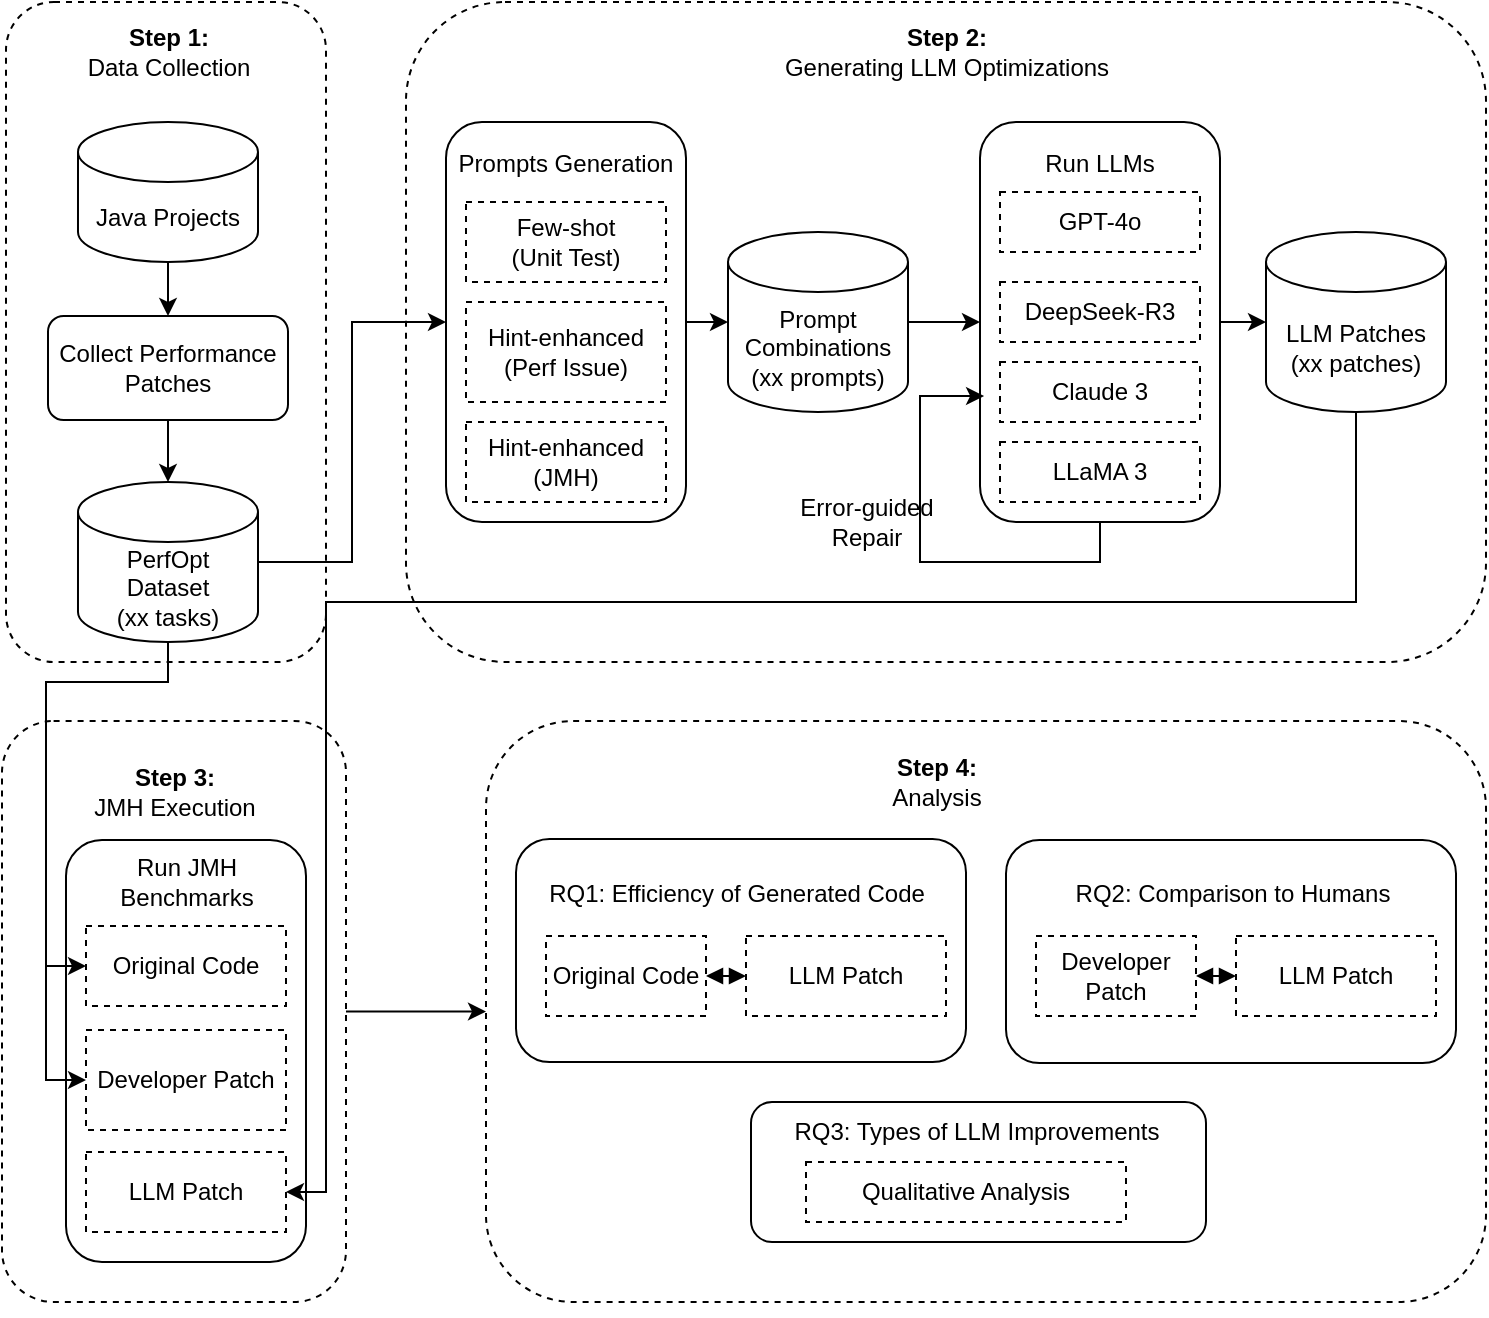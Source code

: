 <mxfile version="27.0.5">
  <diagram id="prtHgNgQTEPvFCAcTncT" name="Page-1">
    <mxGraphModel dx="1084" dy="738" grid="1" gridSize="10" guides="1" tooltips="1" connect="1" arrows="1" fold="1" page="1" pageScale="1" pageWidth="1654" pageHeight="1169" math="0" shadow="0">
      <root>
        <mxCell id="0" />
        <mxCell id="1" parent="0" />
        <mxCell id="1gjFQMWOfMvFAkVTUsUI-46" value="&lt;div&gt;&lt;br&gt;&lt;/div&gt;&lt;div&gt;&lt;br&gt;&lt;/div&gt;&lt;div&gt;&lt;br&gt;&lt;/div&gt;&lt;div&gt;&lt;br&gt;&lt;/div&gt;&lt;div&gt;&lt;br&gt;&lt;/div&gt;&lt;div&gt;&lt;br&gt;&lt;/div&gt;&lt;div&gt;&lt;br&gt;&lt;/div&gt;&lt;div&gt;&lt;br&gt;&lt;/div&gt;&lt;div&gt;&lt;br&gt;&lt;/div&gt;&lt;div&gt;&lt;br&gt;&lt;/div&gt;&lt;div&gt;&lt;br&gt;&lt;/div&gt;&lt;div&gt;&lt;br&gt;&lt;/div&gt;&lt;div&gt;&lt;br&gt;&lt;/div&gt;&lt;div&gt;&lt;br&gt;&lt;/div&gt;&lt;div&gt;&lt;br&gt;&lt;/div&gt;" style="rounded=1;whiteSpace=wrap;html=1;fontFamily=Helvetica;dashed=1;" vertex="1" parent="1">
          <mxGeometry x="260" y="529.5" width="500" height="290.5" as="geometry" />
        </mxCell>
        <mxCell id="1gjFQMWOfMvFAkVTUsUI-71" style="edgeStyle=orthogonalEdgeStyle;rounded=0;orthogonalLoop=1;jettySize=auto;html=1;exitX=1;exitY=0.5;exitDx=0;exitDy=0;" edge="1" parent="1" source="1gjFQMWOfMvFAkVTUsUI-41" target="1gjFQMWOfMvFAkVTUsUI-46">
          <mxGeometry relative="1" as="geometry" />
        </mxCell>
        <mxCell id="1gjFQMWOfMvFAkVTUsUI-41" value="&lt;div&gt;&lt;br&gt;&lt;/div&gt;&lt;div&gt;&lt;br&gt;&lt;/div&gt;&lt;div&gt;&lt;br&gt;&lt;/div&gt;&lt;div&gt;&lt;br&gt;&lt;/div&gt;&lt;div&gt;&lt;br&gt;&lt;/div&gt;&lt;div&gt;&lt;br&gt;&lt;/div&gt;&lt;div&gt;&lt;br&gt;&lt;/div&gt;&lt;div&gt;&lt;br&gt;&lt;/div&gt;&lt;div&gt;&lt;br&gt;&lt;/div&gt;&lt;div&gt;&lt;br&gt;&lt;/div&gt;&lt;div&gt;&lt;br&gt;&lt;/div&gt;&lt;div&gt;&lt;br&gt;&lt;/div&gt;&lt;div&gt;&lt;br&gt;&lt;/div&gt;&lt;div&gt;&lt;br&gt;&lt;/div&gt;&lt;div&gt;&lt;br&gt;&lt;/div&gt;" style="rounded=1;whiteSpace=wrap;html=1;fontFamily=Helvetica;dashed=1;" vertex="1" parent="1">
          <mxGeometry x="18" y="529.5" width="172" height="290.5" as="geometry" />
        </mxCell>
        <mxCell id="1gjFQMWOfMvFAkVTUsUI-27" value="&lt;div&gt;&lt;br&gt;&lt;/div&gt;&lt;div&gt;&lt;br&gt;&lt;/div&gt;&lt;div&gt;&lt;br&gt;&lt;/div&gt;&lt;div&gt;&lt;br&gt;&lt;/div&gt;&lt;div&gt;&lt;br&gt;&lt;/div&gt;&lt;div&gt;&lt;br&gt;&lt;/div&gt;&lt;div&gt;&lt;br&gt;&lt;/div&gt;&lt;div&gt;&lt;br&gt;&lt;/div&gt;&lt;div&gt;&lt;br&gt;&lt;/div&gt;&lt;div&gt;&lt;br&gt;&lt;/div&gt;" style="rounded=1;whiteSpace=wrap;html=1;fontFamily=Helvetica;movable=1;resizable=1;rotatable=1;deletable=1;editable=1;locked=0;connectable=1;" vertex="1" parent="1">
          <mxGeometry x="50" y="589" width="120" height="211" as="geometry" />
        </mxCell>
        <mxCell id="1gjFQMWOfMvFAkVTUsUI-7" value="&lt;div&gt;&lt;br&gt;&lt;/div&gt;&lt;div&gt;&lt;br&gt;&lt;/div&gt;&lt;div&gt;&lt;br&gt;&lt;/div&gt;&lt;div&gt;&lt;br&gt;&lt;/div&gt;&lt;div&gt;&lt;br&gt;&lt;/div&gt;&lt;div&gt;&lt;br&gt;&lt;/div&gt;&lt;div&gt;&lt;br&gt;&lt;/div&gt;&lt;div&gt;&lt;br&gt;&lt;/div&gt;&lt;div&gt;&lt;br&gt;&lt;/div&gt;&lt;div&gt;&lt;br&gt;&lt;/div&gt;&lt;div&gt;&lt;br&gt;&lt;/div&gt;&lt;div&gt;&lt;br&gt;&lt;/div&gt;&lt;div&gt;&lt;br&gt;&lt;/div&gt;&lt;div&gt;&lt;br&gt;&lt;/div&gt;&lt;div&gt;&lt;br&gt;&lt;/div&gt;" style="rounded=1;whiteSpace=wrap;html=1;fontFamily=Helvetica;dashed=1;" vertex="1" parent="1">
          <mxGeometry x="220" y="170" width="540" height="330" as="geometry" />
        </mxCell>
        <mxCell id="1gjFQMWOfMvFAkVTUsUI-3" value="&lt;div&gt;&lt;br&gt;&lt;/div&gt;&lt;div&gt;&lt;br&gt;&lt;/div&gt;&lt;div&gt;&lt;br&gt;&lt;/div&gt;&lt;div&gt;&lt;br&gt;&lt;/div&gt;&lt;div&gt;&lt;br&gt;&lt;/div&gt;&lt;div&gt;&lt;br&gt;&lt;/div&gt;&lt;div&gt;&lt;br&gt;&lt;/div&gt;&lt;div&gt;&lt;br&gt;&lt;/div&gt;&lt;div&gt;&lt;br&gt;&lt;/div&gt;&lt;div&gt;&lt;br&gt;&lt;/div&gt;&lt;div&gt;&lt;br&gt;&lt;/div&gt;&lt;div&gt;&lt;br&gt;&lt;/div&gt;&lt;div&gt;&lt;br&gt;&lt;/div&gt;&lt;div&gt;&lt;br&gt;&lt;/div&gt;&lt;div&gt;&lt;br&gt;&lt;/div&gt;" style="rounded=1;whiteSpace=wrap;html=1;fontFamily=Helvetica;dashed=1;" vertex="1" parent="1">
          <mxGeometry x="20" y="170" width="160" height="330" as="geometry" />
        </mxCell>
        <mxCell id="zAK88xkyq2ZjwmS9hykI-196" style="edgeStyle=orthogonalEdgeStyle;rounded=0;orthogonalLoop=1;jettySize=auto;html=1;exitX=0.5;exitY=1;exitDx=0;exitDy=0;exitPerimeter=0;entryX=0.5;entryY=0;entryDx=0;entryDy=0;" parent="1" source="zAK88xkyq2ZjwmS9hykI-3" target="zAK88xkyq2ZjwmS9hykI-158" edge="1">
          <mxGeometry relative="1" as="geometry" />
        </mxCell>
        <mxCell id="zAK88xkyq2ZjwmS9hykI-3" value="Java Projects" style="shape=cylinder3;whiteSpace=wrap;html=1;boundedLbl=1;backgroundOutline=1;size=15;fontFamily=Helvetica;" parent="1" vertex="1">
          <mxGeometry x="56" y="230" width="90" height="70" as="geometry" />
        </mxCell>
        <mxCell id="1gjFQMWOfMvFAkVTUsUI-52" style="edgeStyle=orthogonalEdgeStyle;rounded=0;orthogonalLoop=1;jettySize=auto;html=1;exitX=0.5;exitY=1;exitDx=0;exitDy=0;" edge="1" parent="1" source="zAK88xkyq2ZjwmS9hykI-158" target="1gjFQMWOfMvFAkVTUsUI-1">
          <mxGeometry relative="1" as="geometry" />
        </mxCell>
        <mxCell id="zAK88xkyq2ZjwmS9hykI-158" value="&lt;div&gt;Collect Performance Patches&lt;/div&gt;" style="rounded=1;whiteSpace=wrap;html=1;fontFamily=Helvetica;" parent="1" vertex="1">
          <mxGeometry x="41" y="327" width="120" height="52" as="geometry" />
        </mxCell>
        <mxCell id="zAK88xkyq2ZjwmS9hykI-227" value="&lt;div&gt;&lt;br&gt;&lt;/div&gt;&lt;div&gt;&lt;br&gt;&lt;/div&gt;&lt;div&gt;&lt;br&gt;&lt;/div&gt;&lt;div&gt;&lt;br&gt;&lt;/div&gt;&lt;div&gt;&lt;br&gt;&lt;/div&gt;&lt;div&gt;&lt;br&gt;&lt;/div&gt;&lt;div&gt;&lt;br&gt;&lt;/div&gt;&lt;div&gt;&lt;br&gt;&lt;/div&gt;&lt;div&gt;&lt;br&gt;&lt;/div&gt;&lt;div&gt;&lt;br&gt;&lt;/div&gt;" style="rounded=1;whiteSpace=wrap;html=1;fontFamily=Helvetica;" parent="1" vertex="1">
          <mxGeometry x="275" y="588.5" width="225" height="111.5" as="geometry" />
        </mxCell>
        <mxCell id="1gjFQMWOfMvFAkVTUsUI-23" style="edgeStyle=orthogonalEdgeStyle;rounded=0;orthogonalLoop=1;jettySize=auto;html=1;exitX=1;exitY=0.5;exitDx=0;exitDy=0;exitPerimeter=0;entryX=0;entryY=0.5;entryDx=0;entryDy=0;" edge="1" parent="1" source="1gjFQMWOfMvFAkVTUsUI-1" target="zAK88xkyq2ZjwmS9hykI-94">
          <mxGeometry relative="1" as="geometry" />
        </mxCell>
        <mxCell id="1gjFQMWOfMvFAkVTUsUI-39" style="edgeStyle=orthogonalEdgeStyle;rounded=0;orthogonalLoop=1;jettySize=auto;html=1;exitX=0.5;exitY=1;exitDx=0;exitDy=0;exitPerimeter=0;entryX=0;entryY=0.5;entryDx=0;entryDy=0;" edge="1" parent="1" source="1gjFQMWOfMvFAkVTUsUI-1" target="1gjFQMWOfMvFAkVTUsUI-28">
          <mxGeometry relative="1" as="geometry">
            <mxPoint x="130" y="690" as="targetPoint" />
            <Array as="points">
              <mxPoint x="101" y="510" />
              <mxPoint x="40" y="510" />
              <mxPoint x="40" y="652" />
            </Array>
          </mxGeometry>
        </mxCell>
        <mxCell id="1gjFQMWOfMvFAkVTUsUI-1" value="PerfOpt&lt;div&gt;Dataset&lt;/div&gt;&lt;div&gt;(xx tasks)&lt;/div&gt;" style="shape=cylinder3;whiteSpace=wrap;html=1;boundedLbl=1;backgroundOutline=1;size=15;fontFamily=Helvetica;" vertex="1" parent="1">
          <mxGeometry x="56" y="410" width="90" height="80" as="geometry" />
        </mxCell>
        <mxCell id="1gjFQMWOfMvFAkVTUsUI-4" value="&lt;div&gt;&lt;b&gt;Step 1:&lt;/b&gt;&lt;/div&gt;Data Collection" style="text;html=1;align=center;verticalAlign=middle;resizable=0;points=[];autosize=1;strokeColor=none;fillColor=none;" vertex="1" parent="1">
          <mxGeometry x="51" y="175" width="100" height="40" as="geometry" />
        </mxCell>
        <mxCell id="1gjFQMWOfMvFAkVTUsUI-5" value="" style="group" vertex="1" connectable="0" parent="1">
          <mxGeometry x="240" y="230" width="120" height="200" as="geometry" />
        </mxCell>
        <mxCell id="zAK88xkyq2ZjwmS9hykI-94" value="Prompts Generation&lt;div&gt;&lt;br&gt;&lt;/div&gt;&lt;div&gt;&lt;br&gt;&lt;/div&gt;&lt;div&gt;&lt;br&gt;&lt;/div&gt;&lt;div&gt;&lt;br&gt;&lt;/div&gt;&lt;div&gt;&lt;br&gt;&lt;/div&gt;&lt;div&gt;&lt;br&gt;&lt;/div&gt;&lt;div&gt;&lt;br&gt;&lt;/div&gt;&lt;div&gt;&lt;br&gt;&lt;/div&gt;&lt;div&gt;&lt;br&gt;&lt;/div&gt;&lt;div&gt;&lt;br&gt;&lt;/div&gt;&lt;div&gt;&lt;br&gt;&lt;/div&gt;" style="rounded=1;whiteSpace=wrap;html=1;fontFamily=Helvetica;" parent="1gjFQMWOfMvFAkVTUsUI-5" vertex="1">
          <mxGeometry width="120" height="200" as="geometry" />
        </mxCell>
        <mxCell id="zAK88xkyq2ZjwmS9hykI-127" value="Few-shot&lt;div&gt;(Unit Test)&lt;/div&gt;" style="rounded=0;whiteSpace=wrap;html=1;fontFamily=Helvetica;dashed=1;" parent="1gjFQMWOfMvFAkVTUsUI-5" vertex="1">
          <mxGeometry x="10" y="40" width="100" height="40" as="geometry" />
        </mxCell>
        <mxCell id="zAK88xkyq2ZjwmS9hykI-128" value="Hint-enhanced (Perf Issue)" style="rounded=0;whiteSpace=wrap;html=1;fontFamily=Helvetica;dashed=1;" parent="1gjFQMWOfMvFAkVTUsUI-5" vertex="1">
          <mxGeometry x="10" y="90" width="100" height="50" as="geometry" />
        </mxCell>
        <mxCell id="zAK88xkyq2ZjwmS9hykI-129" value="Hint-enhanced&lt;div&gt;&lt;span style=&quot;background-color: transparent; color: light-dark(rgb(0, 0, 0), rgb(255, 255, 255));&quot;&gt;(JMH)&lt;/span&gt;&lt;/div&gt;" style="rounded=0;whiteSpace=wrap;html=1;fontFamily=Helvetica;dashed=1;" parent="1gjFQMWOfMvFAkVTUsUI-5" vertex="1">
          <mxGeometry x="10" y="150" width="100" height="40" as="geometry" />
        </mxCell>
        <mxCell id="1gjFQMWOfMvFAkVTUsUI-14" style="edgeStyle=orthogonalEdgeStyle;rounded=0;orthogonalLoop=1;jettySize=auto;html=1;exitX=1;exitY=0.5;exitDx=0;exitDy=0;exitPerimeter=0;entryX=0;entryY=0.5;entryDx=0;entryDy=0;" edge="1" parent="1" source="1gjFQMWOfMvFAkVTUsUI-6" target="zAK88xkyq2ZjwmS9hykI-26">
          <mxGeometry relative="1" as="geometry">
            <Array as="points">
              <mxPoint x="500" y="330" />
            </Array>
          </mxGeometry>
        </mxCell>
        <mxCell id="1gjFQMWOfMvFAkVTUsUI-6" value="Prompt&lt;div&gt;Combinations&lt;/div&gt;&lt;div&gt;(xx prompts)&lt;/div&gt;" style="shape=cylinder3;whiteSpace=wrap;html=1;boundedLbl=1;backgroundOutline=1;size=15;fontFamily=Helvetica;" vertex="1" parent="1">
          <mxGeometry x="381" y="285" width="90" height="90" as="geometry" />
        </mxCell>
        <mxCell id="1gjFQMWOfMvFAkVTUsUI-8" value="&lt;div&gt;&lt;b&gt;Step 2:&lt;/b&gt;&lt;/div&gt;Generating LLM Optimizations" style="text;html=1;align=center;verticalAlign=middle;resizable=0;points=[];autosize=1;strokeColor=none;fillColor=none;" vertex="1" parent="1">
          <mxGeometry x="395" y="175" width="190" height="40" as="geometry" />
        </mxCell>
        <mxCell id="1gjFQMWOfMvFAkVTUsUI-11" value="" style="edgeStyle=orthogonalEdgeStyle;rounded=0;orthogonalLoop=1;jettySize=auto;html=1;" edge="1" parent="1" source="zAK88xkyq2ZjwmS9hykI-94" target="1gjFQMWOfMvFAkVTUsUI-6">
          <mxGeometry relative="1" as="geometry" />
        </mxCell>
        <mxCell id="1gjFQMWOfMvFAkVTUsUI-16" value="Error-guided&lt;div&gt;Repair&lt;/div&gt;" style="text;html=1;align=center;verticalAlign=middle;resizable=0;points=[];autosize=1;strokeColor=none;fillColor=none;" vertex="1" parent="1">
          <mxGeometry x="405" y="410" width="90" height="40" as="geometry" />
        </mxCell>
        <mxCell id="1gjFQMWOfMvFAkVTUsUI-19" value="" style="group" vertex="1" connectable="0" parent="1">
          <mxGeometry x="477" y="230" width="150" height="220" as="geometry" />
        </mxCell>
        <mxCell id="zAK88xkyq2ZjwmS9hykI-26" value="Run LLMs&lt;div&gt;&lt;br&gt;&lt;/div&gt;&lt;div&gt;&lt;br&gt;&lt;/div&gt;&lt;div&gt;&lt;br&gt;&lt;/div&gt;&lt;div&gt;&lt;br&gt;&lt;/div&gt;&lt;div&gt;&lt;br&gt;&lt;/div&gt;&lt;div&gt;&lt;br&gt;&lt;/div&gt;&lt;div&gt;&lt;br&gt;&lt;/div&gt;&lt;div&gt;&lt;br&gt;&lt;/div&gt;&lt;div&gt;&lt;br&gt;&lt;/div&gt;&lt;div&gt;&lt;br&gt;&lt;/div&gt;&lt;div&gt;&lt;br&gt;&lt;/div&gt;" style="rounded=1;whiteSpace=wrap;html=1;align=center;fontFamily=Helvetica;" parent="1gjFQMWOfMvFAkVTUsUI-19" vertex="1">
          <mxGeometry x="30" width="120" height="200" as="geometry" />
        </mxCell>
        <mxCell id="zAK88xkyq2ZjwmS9hykI-120" value="GPT-4o" style="rounded=0;whiteSpace=wrap;html=1;dashed=1;fontFamily=Helvetica;" parent="1gjFQMWOfMvFAkVTUsUI-19" vertex="1">
          <mxGeometry x="40" y="35" width="100" height="30" as="geometry" />
        </mxCell>
        <mxCell id="zAK88xkyq2ZjwmS9hykI-121" value="DeepSeek-R3" style="rounded=0;whiteSpace=wrap;html=1;strokeColor=default;dashed=1;fontFamily=Helvetica;" parent="1gjFQMWOfMvFAkVTUsUI-19" vertex="1">
          <mxGeometry x="40" y="80" width="100" height="30" as="geometry" />
        </mxCell>
        <mxCell id="zAK88xkyq2ZjwmS9hykI-122" value="Claude 3" style="rounded=0;whiteSpace=wrap;html=1;dashed=1;fontFamily=Helvetica;" parent="1gjFQMWOfMvFAkVTUsUI-19" vertex="1">
          <mxGeometry x="40" y="120" width="100" height="30" as="geometry" />
        </mxCell>
        <mxCell id="zAK88xkyq2ZjwmS9hykI-142" value="LLaMA 3" style="rounded=0;whiteSpace=wrap;html=1;dashed=1;fontFamily=Helvetica;" parent="1gjFQMWOfMvFAkVTUsUI-19" vertex="1">
          <mxGeometry x="40" y="160" width="100" height="30" as="geometry" />
        </mxCell>
        <mxCell id="1gjFQMWOfMvFAkVTUsUI-15" style="edgeStyle=orthogonalEdgeStyle;rounded=0;orthogonalLoop=1;jettySize=auto;html=1;entryX=0.017;entryY=0.685;entryDx=0;entryDy=0;entryPerimeter=0;exitX=0.5;exitY=1;exitDx=0;exitDy=0;" edge="1" parent="1gjFQMWOfMvFAkVTUsUI-19" source="zAK88xkyq2ZjwmS9hykI-26" target="zAK88xkyq2ZjwmS9hykI-26">
          <mxGeometry relative="1" as="geometry">
            <mxPoint x="20" y="138" as="targetPoint" />
            <Array as="points">
              <mxPoint x="90" y="220" />
              <mxPoint y="220" />
              <mxPoint y="137" />
            </Array>
          </mxGeometry>
        </mxCell>
        <mxCell id="1gjFQMWOfMvFAkVTUsUI-42" style="edgeStyle=orthogonalEdgeStyle;rounded=0;orthogonalLoop=1;jettySize=auto;html=1;exitX=0.5;exitY=1;exitDx=0;exitDy=0;exitPerimeter=0;entryX=1;entryY=0.5;entryDx=0;entryDy=0;" edge="1" parent="1" source="1gjFQMWOfMvFAkVTUsUI-20" target="1gjFQMWOfMvFAkVTUsUI-30">
          <mxGeometry relative="1" as="geometry">
            <Array as="points">
              <mxPoint x="695" y="470" />
              <mxPoint x="180" y="470" />
              <mxPoint x="180" y="765" />
            </Array>
          </mxGeometry>
        </mxCell>
        <mxCell id="1gjFQMWOfMvFAkVTUsUI-20" value="LLM Patches&lt;div&gt;(xx patches)&lt;/div&gt;" style="shape=cylinder3;whiteSpace=wrap;html=1;boundedLbl=1;backgroundOutline=1;size=15;fontFamily=Helvetica;" vertex="1" parent="1">
          <mxGeometry x="650" y="285" width="90" height="90" as="geometry" />
        </mxCell>
        <mxCell id="1gjFQMWOfMvFAkVTUsUI-22" value="" style="edgeStyle=orthogonalEdgeStyle;rounded=0;orthogonalLoop=1;jettySize=auto;html=1;" edge="1" parent="1" source="zAK88xkyq2ZjwmS9hykI-26" target="1gjFQMWOfMvFAkVTUsUI-20">
          <mxGeometry relative="1" as="geometry" />
        </mxCell>
        <mxCell id="1gjFQMWOfMvFAkVTUsUI-25" value="&lt;div&gt;&lt;b&gt;Step 3:&lt;/b&gt;&lt;/div&gt;&lt;div&gt;JMH Execution&lt;/div&gt;" style="text;html=1;align=center;verticalAlign=middle;resizable=0;points=[];autosize=1;strokeColor=none;fillColor=none;" vertex="1" parent="1">
          <mxGeometry x="54" y="545" width="100" height="40" as="geometry" />
        </mxCell>
        <mxCell id="1gjFQMWOfMvFAkVTUsUI-28" value="Original Code" style="rounded=0;whiteSpace=wrap;html=1;fontFamily=Helvetica;dashed=1;" vertex="1" parent="1">
          <mxGeometry x="60" y="632" width="100" height="40" as="geometry" />
        </mxCell>
        <mxCell id="1gjFQMWOfMvFAkVTUsUI-29" value="Developer Patch" style="rounded=0;whiteSpace=wrap;html=1;fontFamily=Helvetica;dashed=1;" vertex="1" parent="1">
          <mxGeometry x="60" y="684" width="100" height="50" as="geometry" />
        </mxCell>
        <mxCell id="1gjFQMWOfMvFAkVTUsUI-30" value="LLM Patch" style="rounded=0;whiteSpace=wrap;html=1;fontFamily=Helvetica;dashed=1;" vertex="1" parent="1">
          <mxGeometry x="60" y="745" width="100" height="40" as="geometry" />
        </mxCell>
        <mxCell id="1gjFQMWOfMvFAkVTUsUI-31" style="edgeStyle=orthogonalEdgeStyle;rounded=0;orthogonalLoop=1;jettySize=auto;html=1;exitX=0.5;exitY=1;exitDx=0;exitDy=0;" edge="1" parent="1" source="1gjFQMWOfMvFAkVTUsUI-28" target="1gjFQMWOfMvFAkVTUsUI-28">
          <mxGeometry relative="1" as="geometry" />
        </mxCell>
        <mxCell id="1gjFQMWOfMvFAkVTUsUI-32" value="&lt;div&gt;Run JMH&lt;/div&gt;&lt;div&gt;Benchmarks&lt;/div&gt;" style="text;html=1;align=center;verticalAlign=middle;resizable=0;points=[];autosize=1;strokeColor=none;fillColor=none;" vertex="1" parent="1">
          <mxGeometry x="65" y="590" width="90" height="40" as="geometry" />
        </mxCell>
        <mxCell id="1gjFQMWOfMvFAkVTUsUI-40" style="edgeStyle=orthogonalEdgeStyle;rounded=0;orthogonalLoop=1;jettySize=auto;html=1;exitX=0.5;exitY=1;exitDx=0;exitDy=0;exitPerimeter=0;entryX=0;entryY=0.5;entryDx=0;entryDy=0;" edge="1" parent="1" source="1gjFQMWOfMvFAkVTUsUI-1" target="1gjFQMWOfMvFAkVTUsUI-29">
          <mxGeometry relative="1" as="geometry">
            <mxPoint x="120" y="500" as="sourcePoint" />
            <mxPoint x="200" y="662" as="targetPoint" />
            <Array as="points">
              <mxPoint x="101" y="510" />
              <mxPoint x="40" y="510" />
              <mxPoint x="40" y="709" />
            </Array>
          </mxGeometry>
        </mxCell>
        <mxCell id="1gjFQMWOfMvFAkVTUsUI-45" value="&lt;div&gt;&lt;b&gt;Step 4:&lt;/b&gt;&lt;/div&gt;&lt;div&gt;Analysis&lt;/div&gt;" style="text;html=1;align=center;verticalAlign=middle;resizable=0;points=[];autosize=1;strokeColor=none;fillColor=none;" vertex="1" parent="1">
          <mxGeometry x="450" y="540" width="70" height="40" as="geometry" />
        </mxCell>
        <mxCell id="1gjFQMWOfMvFAkVTUsUI-53" value="RQ1: Efficiency of Generated Code" style="text;html=1;align=center;verticalAlign=middle;resizable=0;points=[];autosize=1;strokeColor=none;fillColor=none;" vertex="1" parent="1">
          <mxGeometry x="280" y="601.25" width="210" height="30" as="geometry" />
        </mxCell>
        <mxCell id="1gjFQMWOfMvFAkVTUsUI-57" style="edgeStyle=orthogonalEdgeStyle;rounded=0;orthogonalLoop=1;jettySize=auto;html=1;exitX=1;exitY=0.5;exitDx=0;exitDy=0;entryX=0;entryY=0.5;entryDx=0;entryDy=0;endArrow=block;endFill=1;startArrow=block;startFill=1;" edge="1" parent="1" source="1gjFQMWOfMvFAkVTUsUI-54" target="1gjFQMWOfMvFAkVTUsUI-55">
          <mxGeometry relative="1" as="geometry" />
        </mxCell>
        <mxCell id="1gjFQMWOfMvFAkVTUsUI-54" value="Original Code" style="rounded=0;whiteSpace=wrap;html=1;fontFamily=Helvetica;dashed=1;" vertex="1" parent="1">
          <mxGeometry x="290" y="637" width="80" height="40" as="geometry" />
        </mxCell>
        <mxCell id="1gjFQMWOfMvFAkVTUsUI-55" value="LLM Patch" style="rounded=0;whiteSpace=wrap;html=1;fontFamily=Helvetica;dashed=1;" vertex="1" parent="1">
          <mxGeometry x="390" y="637" width="100" height="40" as="geometry" />
        </mxCell>
        <mxCell id="1gjFQMWOfMvFAkVTUsUI-58" value="&lt;div&gt;&lt;br&gt;&lt;/div&gt;&lt;div&gt;&lt;br&gt;&lt;/div&gt;&lt;div&gt;&lt;br&gt;&lt;/div&gt;&lt;div&gt;&lt;br&gt;&lt;/div&gt;&lt;div&gt;&lt;br&gt;&lt;/div&gt;&lt;div&gt;&lt;br&gt;&lt;/div&gt;&lt;div&gt;&lt;br&gt;&lt;/div&gt;&lt;div&gt;&lt;br&gt;&lt;/div&gt;&lt;div&gt;&lt;br&gt;&lt;/div&gt;&lt;div&gt;&lt;br&gt;&lt;/div&gt;" style="rounded=1;whiteSpace=wrap;html=1;fontFamily=Helvetica;" vertex="1" parent="1">
          <mxGeometry x="520" y="589" width="225" height="111.5" as="geometry" />
        </mxCell>
        <mxCell id="1gjFQMWOfMvFAkVTUsUI-59" value="RQ2: Comparison to Humans" style="text;html=1;align=center;verticalAlign=middle;resizable=0;points=[];autosize=1;strokeColor=none;fillColor=none;" vertex="1" parent="1">
          <mxGeometry x="542.5" y="601.25" width="180" height="30" as="geometry" />
        </mxCell>
        <mxCell id="1gjFQMWOfMvFAkVTUsUI-62" style="edgeStyle=orthogonalEdgeStyle;rounded=0;orthogonalLoop=1;jettySize=auto;html=1;exitX=1;exitY=0.5;exitDx=0;exitDy=0;entryX=0;entryY=0.5;entryDx=0;entryDy=0;endArrow=block;endFill=1;startArrow=block;startFill=1;" edge="1" parent="1" source="1gjFQMWOfMvFAkVTUsUI-63" target="1gjFQMWOfMvFAkVTUsUI-64">
          <mxGeometry relative="1" as="geometry" />
        </mxCell>
        <mxCell id="1gjFQMWOfMvFAkVTUsUI-63" value="Developer&lt;div&gt;Patch&lt;/div&gt;" style="rounded=0;whiteSpace=wrap;html=1;fontFamily=Helvetica;dashed=1;" vertex="1" parent="1">
          <mxGeometry x="535" y="637" width="80" height="40" as="geometry" />
        </mxCell>
        <mxCell id="1gjFQMWOfMvFAkVTUsUI-64" value="LLM Patch" style="rounded=0;whiteSpace=wrap;html=1;fontFamily=Helvetica;dashed=1;" vertex="1" parent="1">
          <mxGeometry x="635" y="637" width="100" height="40" as="geometry" />
        </mxCell>
        <mxCell id="1gjFQMWOfMvFAkVTUsUI-67" value="&lt;div&gt;&lt;br&gt;&lt;/div&gt;&lt;div&gt;&lt;br&gt;&lt;/div&gt;&lt;div&gt;&lt;br&gt;&lt;/div&gt;&lt;div&gt;&lt;br&gt;&lt;/div&gt;&lt;div&gt;&lt;br&gt;&lt;/div&gt;&lt;div&gt;&lt;br&gt;&lt;/div&gt;&lt;div&gt;&lt;br&gt;&lt;/div&gt;&lt;div&gt;&lt;br&gt;&lt;/div&gt;&lt;div&gt;&lt;br&gt;&lt;/div&gt;&lt;div&gt;&lt;br&gt;&lt;/div&gt;" style="rounded=1;whiteSpace=wrap;html=1;fontFamily=Helvetica;" vertex="1" parent="1">
          <mxGeometry x="392.5" y="720" width="227.5" height="70" as="geometry" />
        </mxCell>
        <mxCell id="1gjFQMWOfMvFAkVTUsUI-68" value="RQ3: Types of LLM Improvements" style="text;html=1;align=center;verticalAlign=middle;resizable=0;points=[];autosize=1;strokeColor=none;fillColor=none;" vertex="1" parent="1">
          <mxGeometry x="399.5" y="720" width="210" height="30" as="geometry" />
        </mxCell>
        <mxCell id="1gjFQMWOfMvFAkVTUsUI-69" value="Qualitative Analysis" style="rounded=0;whiteSpace=wrap;html=1;fontFamily=Helvetica;dashed=1;" vertex="1" parent="1">
          <mxGeometry x="420" y="750" width="160" height="30" as="geometry" />
        </mxCell>
      </root>
    </mxGraphModel>
  </diagram>
</mxfile>
